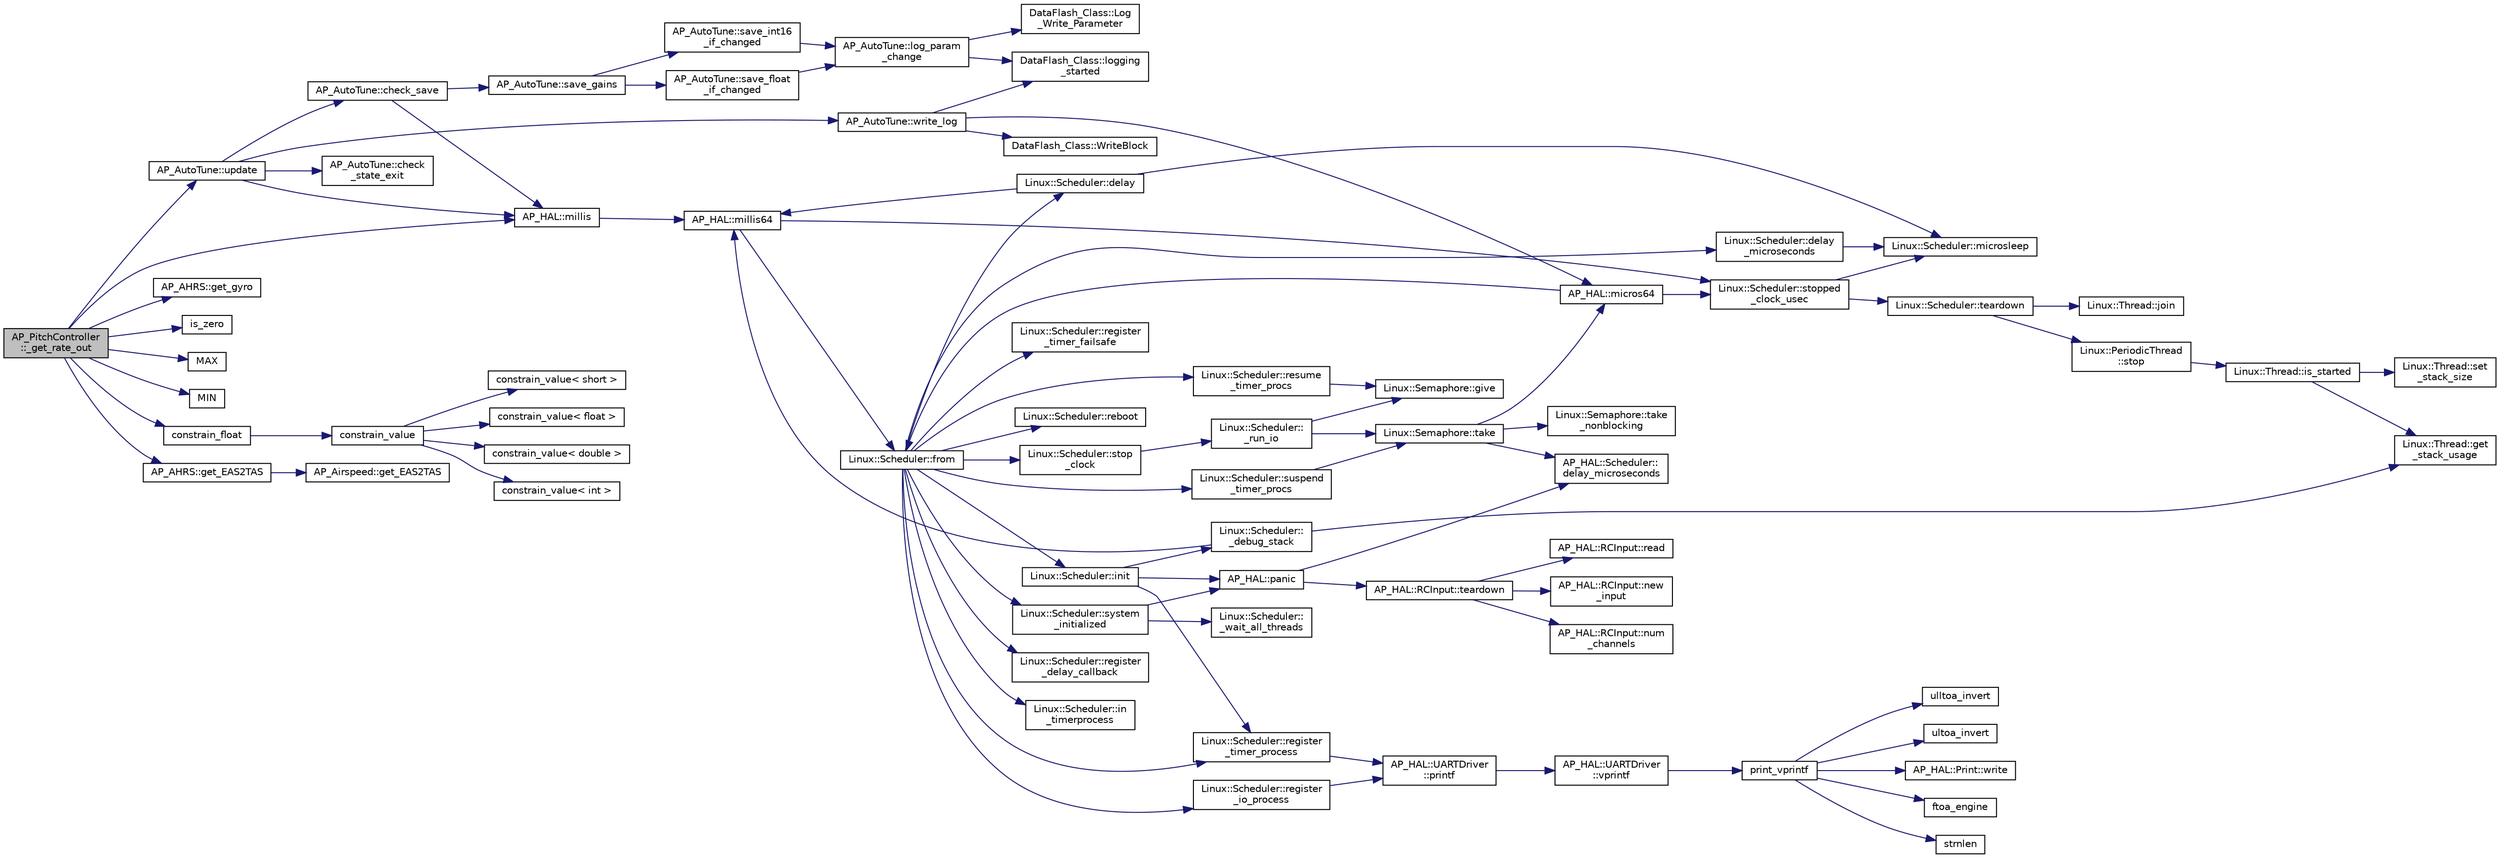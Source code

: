 digraph "AP_PitchController::_get_rate_out"
{
 // INTERACTIVE_SVG=YES
  edge [fontname="Helvetica",fontsize="10",labelfontname="Helvetica",labelfontsize="10"];
  node [fontname="Helvetica",fontsize="10",shape=record];
  rankdir="LR";
  Node1 [label="AP_PitchController\l::_get_rate_out",height=0.2,width=0.4,color="black", fillcolor="grey75", style="filled", fontcolor="black"];
  Node1 -> Node2 [color="midnightblue",fontsize="10",style="solid",fontname="Helvetica"];
  Node2 [label="AP_HAL::millis",height=0.2,width=0.4,color="black", fillcolor="white", style="filled",URL="$namespaceAP__HAL.html#a77dffbb18891996280308e21316ec186"];
  Node2 -> Node3 [color="midnightblue",fontsize="10",style="solid",fontname="Helvetica"];
  Node3 [label="AP_HAL::millis64",height=0.2,width=0.4,color="black", fillcolor="white", style="filled",URL="$namespaceAP__HAL.html#a59336c5fceaf28a76d1df1581a87a25d"];
  Node3 -> Node4 [color="midnightblue",fontsize="10",style="solid",fontname="Helvetica"];
  Node4 [label="Linux::Scheduler::from",height=0.2,width=0.4,color="black", fillcolor="white", style="filled",URL="$classLinux_1_1Scheduler.html#a53ecaae0fdc72f85bd57c4b0cff93653"];
  Node4 -> Node5 [color="midnightblue",fontsize="10",style="solid",fontname="Helvetica"];
  Node5 [label="Linux::Scheduler::init",height=0.2,width=0.4,color="black", fillcolor="white", style="filled",URL="$classLinux_1_1Scheduler.html#a3d77c332e051c28c83fb07757e7100bd"];
  Node5 -> Node6 [color="midnightblue",fontsize="10",style="solid",fontname="Helvetica"];
  Node6 [label="AP_HAL::panic",height=0.2,width=0.4,color="black", fillcolor="white", style="filled",URL="$namespaceAP__HAL.html#a71832f03d849a0c088f04fc98d3c8143"];
  Node6 -> Node7 [color="midnightblue",fontsize="10",style="solid",fontname="Helvetica"];
  Node7 [label="AP_HAL::RCInput::teardown",height=0.2,width=0.4,color="black", fillcolor="white", style="filled",URL="$classAP__HAL_1_1RCInput.html#a2bea13d38f2b9ae8bf5193a3a69f0a31"];
  Node7 -> Node8 [color="midnightblue",fontsize="10",style="solid",fontname="Helvetica"];
  Node8 [label="AP_HAL::RCInput::new\l_input",height=0.2,width=0.4,color="black", fillcolor="white", style="filled",URL="$classAP__HAL_1_1RCInput.html#aee1fade33080edef83dd7db0fad0f7da"];
  Node7 -> Node9 [color="midnightblue",fontsize="10",style="solid",fontname="Helvetica"];
  Node9 [label="AP_HAL::RCInput::num\l_channels",height=0.2,width=0.4,color="black", fillcolor="white", style="filled",URL="$classAP__HAL_1_1RCInput.html#ae55f959c6115c1f41783af3a2b6c4fcd"];
  Node7 -> Node10 [color="midnightblue",fontsize="10",style="solid",fontname="Helvetica"];
  Node10 [label="AP_HAL::RCInput::read",height=0.2,width=0.4,color="black", fillcolor="white", style="filled",URL="$classAP__HAL_1_1RCInput.html#a078fd7e6d2e6a899009ec674a8e03498"];
  Node6 -> Node11 [color="midnightblue",fontsize="10",style="solid",fontname="Helvetica"];
  Node11 [label="AP_HAL::Scheduler::\ldelay_microseconds",height=0.2,width=0.4,color="black", fillcolor="white", style="filled",URL="$classAP__HAL_1_1Scheduler.html#a78c4f1b1f192ac1c99544b6cc8f099b0"];
  Node5 -> Node12 [color="midnightblue",fontsize="10",style="solid",fontname="Helvetica"];
  Node12 [label="Linux::Scheduler::register\l_timer_process",height=0.2,width=0.4,color="black", fillcolor="white", style="filled",URL="$classLinux_1_1Scheduler.html#a02a34a123dfebaf360f7010745e1e646"];
  Node12 -> Node13 [color="midnightblue",fontsize="10",style="solid",fontname="Helvetica"];
  Node13 [label="AP_HAL::UARTDriver\l::printf",height=0.2,width=0.4,color="black", fillcolor="white", style="filled",URL="$classAP__HAL_1_1UARTDriver.html#a6ceedc792594e59fc7d80b39a435f027"];
  Node13 -> Node14 [color="midnightblue",fontsize="10",style="solid",fontname="Helvetica"];
  Node14 [label="AP_HAL::UARTDriver\l::vprintf",height=0.2,width=0.4,color="black", fillcolor="white", style="filled",URL="$classAP__HAL_1_1UARTDriver.html#aa8abfb6d6641299472c29ac1edde559f"];
  Node14 -> Node15 [color="midnightblue",fontsize="10",style="solid",fontname="Helvetica"];
  Node15 [label="print_vprintf",height=0.2,width=0.4,color="black", fillcolor="white", style="filled",URL="$print__vprintf_8cpp.html#a1534eaeab54696df96975b56d9f49212"];
  Node15 -> Node16 [color="midnightblue",fontsize="10",style="solid",fontname="Helvetica"];
  Node16 [label="AP_HAL::Print::write",height=0.2,width=0.4,color="black", fillcolor="white", style="filled",URL="$classAP__HAL_1_1Print.html#acc65391952a43334f8f5c9bef341f501"];
  Node15 -> Node17 [color="midnightblue",fontsize="10",style="solid",fontname="Helvetica"];
  Node17 [label="ftoa_engine",height=0.2,width=0.4,color="black", fillcolor="white", style="filled",URL="$ftoa__engine_8cpp.html#a1c28234da8f20b43c85890d4bb452947"];
  Node15 -> Node18 [color="midnightblue",fontsize="10",style="solid",fontname="Helvetica"];
  Node18 [label="strnlen",height=0.2,width=0.4,color="black", fillcolor="white", style="filled",URL="$replace_8cpp.html#a880bcc7b85a09e6254691bebd5344b51"];
  Node15 -> Node19 [color="midnightblue",fontsize="10",style="solid",fontname="Helvetica"];
  Node19 [label="ulltoa_invert",height=0.2,width=0.4,color="black", fillcolor="white", style="filled",URL="$utoa__invert_8cpp.html#a34926f552460b47c414ec4d83b32815c"];
  Node15 -> Node20 [color="midnightblue",fontsize="10",style="solid",fontname="Helvetica"];
  Node20 [label="ultoa_invert",height=0.2,width=0.4,color="black", fillcolor="white", style="filled",URL="$utoa__invert_8cpp.html#a5d99bba8e697c1e11da489d88fca8559"];
  Node5 -> Node21 [color="midnightblue",fontsize="10",style="solid",fontname="Helvetica"];
  Node21 [label="Linux::Scheduler::\l_debug_stack",height=0.2,width=0.4,color="black", fillcolor="white", style="filled",URL="$classLinux_1_1Scheduler.html#a163eb7b285c95b1b1d036fc61d723910"];
  Node21 -> Node3 [color="midnightblue",fontsize="10",style="solid",fontname="Helvetica"];
  Node21 -> Node22 [color="midnightblue",fontsize="10",style="solid",fontname="Helvetica"];
  Node22 [label="Linux::Thread::get\l_stack_usage",height=0.2,width=0.4,color="black", fillcolor="white", style="filled",URL="$classLinux_1_1Thread.html#a6884970a0811ae21953c57fb98aa6e96"];
  Node4 -> Node23 [color="midnightblue",fontsize="10",style="solid",fontname="Helvetica"];
  Node23 [label="Linux::Scheduler::delay",height=0.2,width=0.4,color="black", fillcolor="white", style="filled",URL="$classLinux_1_1Scheduler.html#a14f3239ecbb9889823b20dc9de655c2f"];
  Node23 -> Node3 [color="midnightblue",fontsize="10",style="solid",fontname="Helvetica"];
  Node23 -> Node24 [color="midnightblue",fontsize="10",style="solid",fontname="Helvetica"];
  Node24 [label="Linux::Scheduler::microsleep",height=0.2,width=0.4,color="black", fillcolor="white", style="filled",URL="$classLinux_1_1Scheduler.html#a647872aff158b510c56862f51f951538"];
  Node4 -> Node25 [color="midnightblue",fontsize="10",style="solid",fontname="Helvetica"];
  Node25 [label="Linux::Scheduler::delay\l_microseconds",height=0.2,width=0.4,color="black", fillcolor="white", style="filled",URL="$classLinux_1_1Scheduler.html#a4cffd5bcba0175bf49c7aa75ff3bf09a"];
  Node25 -> Node24 [color="midnightblue",fontsize="10",style="solid",fontname="Helvetica"];
  Node4 -> Node26 [color="midnightblue",fontsize="10",style="solid",fontname="Helvetica"];
  Node26 [label="Linux::Scheduler::register\l_delay_callback",height=0.2,width=0.4,color="black", fillcolor="white", style="filled",URL="$classLinux_1_1Scheduler.html#a5cb50b637d5fd3e5f9220bc23db0fb3f"];
  Node4 -> Node12 [color="midnightblue",fontsize="10",style="solid",fontname="Helvetica"];
  Node4 -> Node27 [color="midnightblue",fontsize="10",style="solid",fontname="Helvetica"];
  Node27 [label="Linux::Scheduler::register\l_io_process",height=0.2,width=0.4,color="black", fillcolor="white", style="filled",URL="$classLinux_1_1Scheduler.html#aa2be97cb8686d72cc322fb38f69a940c"];
  Node27 -> Node13 [color="midnightblue",fontsize="10",style="solid",fontname="Helvetica"];
  Node4 -> Node28 [color="midnightblue",fontsize="10",style="solid",fontname="Helvetica"];
  Node28 [label="Linux::Scheduler::suspend\l_timer_procs",height=0.2,width=0.4,color="black", fillcolor="white", style="filled",URL="$classLinux_1_1Scheduler.html#abba967d02c28cb0b16a7cebbff9bc6d6"];
  Node28 -> Node29 [color="midnightblue",fontsize="10",style="solid",fontname="Helvetica"];
  Node29 [label="Linux::Semaphore::take",height=0.2,width=0.4,color="black", fillcolor="white", style="filled",URL="$classLinux_1_1Semaphore.html#afc4c8706abb7e68aa4001ea372dc614e"];
  Node29 -> Node30 [color="midnightblue",fontsize="10",style="solid",fontname="Helvetica"];
  Node30 [label="Linux::Semaphore::take\l_nonblocking",height=0.2,width=0.4,color="black", fillcolor="white", style="filled",URL="$classLinux_1_1Semaphore.html#a561b4f40f3a76335f1a686c2aed526f9"];
  Node29 -> Node31 [color="midnightblue",fontsize="10",style="solid",fontname="Helvetica"];
  Node31 [label="AP_HAL::micros64",height=0.2,width=0.4,color="black", fillcolor="white", style="filled",URL="$namespaceAP__HAL.html#a7aa0ce7625c9680e30ff4a99940907a5"];
  Node31 -> Node4 [color="midnightblue",fontsize="10",style="solid",fontname="Helvetica"];
  Node31 -> Node32 [color="midnightblue",fontsize="10",style="solid",fontname="Helvetica"];
  Node32 [label="Linux::Scheduler::stopped\l_clock_usec",height=0.2,width=0.4,color="black", fillcolor="white", style="filled",URL="$classLinux_1_1Scheduler.html#a682b4c34f330f66db5ab4aa5d96e13f9"];
  Node32 -> Node24 [color="midnightblue",fontsize="10",style="solid",fontname="Helvetica"];
  Node32 -> Node33 [color="midnightblue",fontsize="10",style="solid",fontname="Helvetica"];
  Node33 [label="Linux::Scheduler::teardown",height=0.2,width=0.4,color="black", fillcolor="white", style="filled",URL="$classLinux_1_1Scheduler.html#ab373a83d818679432520ea881044b2a7"];
  Node33 -> Node34 [color="midnightblue",fontsize="10",style="solid",fontname="Helvetica"];
  Node34 [label="Linux::PeriodicThread\l::stop",height=0.2,width=0.4,color="black", fillcolor="white", style="filled",URL="$classLinux_1_1PeriodicThread.html#a136aaf6e713f63b246fc4a2905e6e9a1"];
  Node34 -> Node35 [color="midnightblue",fontsize="10",style="solid",fontname="Helvetica"];
  Node35 [label="Linux::Thread::is_started",height=0.2,width=0.4,color="black", fillcolor="white", style="filled",URL="$classLinux_1_1Thread.html#a240d7b48a9a8eb43638f67295a1819e5"];
  Node35 -> Node22 [color="midnightblue",fontsize="10",style="solid",fontname="Helvetica"];
  Node35 -> Node36 [color="midnightblue",fontsize="10",style="solid",fontname="Helvetica"];
  Node36 [label="Linux::Thread::set\l_stack_size",height=0.2,width=0.4,color="black", fillcolor="white", style="filled",URL="$classLinux_1_1Thread.html#a8d3282b714faaf68eae534e9276419f0"];
  Node33 -> Node37 [color="midnightblue",fontsize="10",style="solid",fontname="Helvetica"];
  Node37 [label="Linux::Thread::join",height=0.2,width=0.4,color="black", fillcolor="white", style="filled",URL="$classLinux_1_1Thread.html#a32b7d184279634922e2f3b23b584fbcd"];
  Node29 -> Node11 [color="midnightblue",fontsize="10",style="solid",fontname="Helvetica"];
  Node4 -> Node38 [color="midnightblue",fontsize="10",style="solid",fontname="Helvetica"];
  Node38 [label="Linux::Scheduler::resume\l_timer_procs",height=0.2,width=0.4,color="black", fillcolor="white", style="filled",URL="$classLinux_1_1Scheduler.html#aee4e701b92cb4721c4de1bfcdcded70c"];
  Node38 -> Node39 [color="midnightblue",fontsize="10",style="solid",fontname="Helvetica"];
  Node39 [label="Linux::Semaphore::give",height=0.2,width=0.4,color="black", fillcolor="white", style="filled",URL="$classLinux_1_1Semaphore.html#a216f91636f64b57b59d43ef64af91624"];
  Node4 -> Node40 [color="midnightblue",fontsize="10",style="solid",fontname="Helvetica"];
  Node40 [label="Linux::Scheduler::in\l_timerprocess",height=0.2,width=0.4,color="black", fillcolor="white", style="filled",URL="$classLinux_1_1Scheduler.html#af23753e7c6bfa97553db215a64235455"];
  Node4 -> Node41 [color="midnightblue",fontsize="10",style="solid",fontname="Helvetica"];
  Node41 [label="Linux::Scheduler::register\l_timer_failsafe",height=0.2,width=0.4,color="black", fillcolor="white", style="filled",URL="$classLinux_1_1Scheduler.html#ac193459e3575c7a0588fdc72250c2044"];
  Node4 -> Node42 [color="midnightblue",fontsize="10",style="solid",fontname="Helvetica"];
  Node42 [label="Linux::Scheduler::system\l_initialized",height=0.2,width=0.4,color="black", fillcolor="white", style="filled",URL="$classLinux_1_1Scheduler.html#ad6070a7ee637adf5101b1e6b6efbf8f6"];
  Node42 -> Node6 [color="midnightblue",fontsize="10",style="solid",fontname="Helvetica"];
  Node42 -> Node43 [color="midnightblue",fontsize="10",style="solid",fontname="Helvetica"];
  Node43 [label="Linux::Scheduler::\l_wait_all_threads",height=0.2,width=0.4,color="black", fillcolor="white", style="filled",URL="$classLinux_1_1Scheduler.html#ac52c8da3f1f4fd79c50bd64379daf399"];
  Node4 -> Node44 [color="midnightblue",fontsize="10",style="solid",fontname="Helvetica"];
  Node44 [label="Linux::Scheduler::reboot",height=0.2,width=0.4,color="black", fillcolor="white", style="filled",URL="$classLinux_1_1Scheduler.html#ae72cfa66c849ffd882ef518c35c71e69"];
  Node4 -> Node45 [color="midnightblue",fontsize="10",style="solid",fontname="Helvetica"];
  Node45 [label="Linux::Scheduler::stop\l_clock",height=0.2,width=0.4,color="black", fillcolor="white", style="filled",URL="$classLinux_1_1Scheduler.html#a392aebafcdfe9a812e4db4b7a9dcce9c"];
  Node45 -> Node46 [color="midnightblue",fontsize="10",style="solid",fontname="Helvetica"];
  Node46 [label="Linux::Scheduler::\l_run_io",height=0.2,width=0.4,color="black", fillcolor="white", style="filled",URL="$classLinux_1_1Scheduler.html#a70b024d7d0886bf47b46cc3ee310d638"];
  Node46 -> Node29 [color="midnightblue",fontsize="10",style="solid",fontname="Helvetica"];
  Node46 -> Node39 [color="midnightblue",fontsize="10",style="solid",fontname="Helvetica"];
  Node3 -> Node32 [color="midnightblue",fontsize="10",style="solid",fontname="Helvetica"];
  Node1 -> Node47 [color="midnightblue",fontsize="10",style="solid",fontname="Helvetica"];
  Node47 [label="AP_AHRS::get_gyro",height=0.2,width=0.4,color="black", fillcolor="white", style="filled",URL="$classAP__AHRS.html#a73669ea2a3cea5b5348915f7a333f840"];
  Node1 -> Node48 [color="midnightblue",fontsize="10",style="solid",fontname="Helvetica"];
  Node48 [label="is_zero",height=0.2,width=0.4,color="black", fillcolor="white", style="filled",URL="$AP__Math_8h.html#a2a12cce483e9b870da70d30406d82c60"];
  Node1 -> Node49 [color="midnightblue",fontsize="10",style="solid",fontname="Helvetica"];
  Node49 [label="MAX",height=0.2,width=0.4,color="black", fillcolor="white", style="filled",URL="$AP__Math_8h.html#a5c0b5c82749ac54970b2699d3c10ee9b"];
  Node1 -> Node50 [color="midnightblue",fontsize="10",style="solid",fontname="Helvetica"];
  Node50 [label="MIN",height=0.2,width=0.4,color="black", fillcolor="white", style="filled",URL="$AP__Math_8h.html#a6b187a3fa1e9f663e89175e7e8e213d6"];
  Node1 -> Node51 [color="midnightblue",fontsize="10",style="solid",fontname="Helvetica"];
  Node51 [label="constrain_float",height=0.2,width=0.4,color="black", fillcolor="white", style="filled",URL="$AP__Math_8h.html#ad525609d9dba6ffa556a0fbf08a3f9b4"];
  Node51 -> Node52 [color="midnightblue",fontsize="10",style="solid",fontname="Helvetica"];
  Node52 [label="constrain_value",height=0.2,width=0.4,color="black", fillcolor="white", style="filled",URL="$AP__Math_8h.html#a20e8f8671c282c69c1954652b6d61585"];
  Node52 -> Node53 [color="midnightblue",fontsize="10",style="solid",fontname="Helvetica"];
  Node53 [label="constrain_value\< int \>",height=0.2,width=0.4,color="black", fillcolor="white", style="filled",URL="$AP__Math_8cpp.html#a37e8e901754cb9c8e53a8e3030c82c50"];
  Node52 -> Node54 [color="midnightblue",fontsize="10",style="solid",fontname="Helvetica"];
  Node54 [label="constrain_value\< short \>",height=0.2,width=0.4,color="black", fillcolor="white", style="filled",URL="$AP__Math_8cpp.html#afdbe107ec1987d318a6347816fbf2b89"];
  Node52 -> Node55 [color="midnightblue",fontsize="10",style="solid",fontname="Helvetica"];
  Node55 [label="constrain_value\< float \>",height=0.2,width=0.4,color="black", fillcolor="white", style="filled",URL="$AP__Math_8cpp.html#ae6c621670c214da687de21d4e3a92587"];
  Node52 -> Node56 [color="midnightblue",fontsize="10",style="solid",fontname="Helvetica"];
  Node56 [label="constrain_value\< double \>",height=0.2,width=0.4,color="black", fillcolor="white", style="filled",URL="$AP__Math_8cpp.html#afe3990b00e9abc43fa97dfaf8e32f5c4"];
  Node1 -> Node57 [color="midnightblue",fontsize="10",style="solid",fontname="Helvetica"];
  Node57 [label="AP_AHRS::get_EAS2TAS",height=0.2,width=0.4,color="black", fillcolor="white", style="filled",URL="$classAP__AHRS.html#a2648b5fc68b22e83205161cf1274939c"];
  Node57 -> Node58 [color="midnightblue",fontsize="10",style="solid",fontname="Helvetica"];
  Node58 [label="AP_Airspeed::get_EAS2TAS",height=0.2,width=0.4,color="black", fillcolor="white", style="filled",URL="$classAP__Airspeed.html#a9bb14f83815ed35b067dd2f4a7c1851f"];
  Node1 -> Node59 [color="midnightblue",fontsize="10",style="solid",fontname="Helvetica"];
  Node59 [label="AP_AutoTune::update",height=0.2,width=0.4,color="black", fillcolor="white", style="filled",URL="$classAP__AutoTune.html#af5c523db0ac4313e8098fec4b8f5f2f1"];
  Node59 -> Node60 [color="midnightblue",fontsize="10",style="solid",fontname="Helvetica"];
  Node60 [label="AP_AutoTune::check_save",height=0.2,width=0.4,color="black", fillcolor="white", style="filled",URL="$classAP__AutoTune.html#ac05a94ad7cd4c42e14182d9ba5f861db"];
  Node60 -> Node2 [color="midnightblue",fontsize="10",style="solid",fontname="Helvetica"];
  Node60 -> Node61 [color="midnightblue",fontsize="10",style="solid",fontname="Helvetica"];
  Node61 [label="AP_AutoTune::save_gains",height=0.2,width=0.4,color="black", fillcolor="white", style="filled",URL="$classAP__AutoTune.html#a258aa8bcc03defe55967c97931af95d5"];
  Node61 -> Node62 [color="midnightblue",fontsize="10",style="solid",fontname="Helvetica"];
  Node62 [label="AP_AutoTune::save_float\l_if_changed",height=0.2,width=0.4,color="black", fillcolor="white", style="filled",URL="$classAP__AutoTune.html#a75141b4db72681ba3a6a79af466e1138"];
  Node62 -> Node63 [color="midnightblue",fontsize="10",style="solid",fontname="Helvetica"];
  Node63 [label="AP_AutoTune::log_param\l_change",height=0.2,width=0.4,color="black", fillcolor="white", style="filled",URL="$classAP__AutoTune.html#aad5abae2e9c7465c2478200ef99a7788"];
  Node63 -> Node64 [color="midnightblue",fontsize="10",style="solid",fontname="Helvetica"];
  Node64 [label="DataFlash_Class::logging\l_started",height=0.2,width=0.4,color="black", fillcolor="white", style="filled",URL="$classDataFlash__Class.html#aa1dfc59b10a4b5ef3bc22ed5d5648665"];
  Node63 -> Node65 [color="midnightblue",fontsize="10",style="solid",fontname="Helvetica"];
  Node65 [label="DataFlash_Class::Log\l_Write_Parameter",height=0.2,width=0.4,color="black", fillcolor="white", style="filled",URL="$classDataFlash__Class.html#a488ee9ba241f827fcb979dbccfdab76d"];
  Node61 -> Node66 [color="midnightblue",fontsize="10",style="solid",fontname="Helvetica"];
  Node66 [label="AP_AutoTune::save_int16\l_if_changed",height=0.2,width=0.4,color="black", fillcolor="white", style="filled",URL="$classAP__AutoTune.html#a42e4a85b366f38eaea1d10846ed25f4b"];
  Node66 -> Node63 [color="midnightblue",fontsize="10",style="solid",fontname="Helvetica"];
  Node59 -> Node2 [color="midnightblue",fontsize="10",style="solid",fontname="Helvetica"];
  Node59 -> Node67 [color="midnightblue",fontsize="10",style="solid",fontname="Helvetica"];
  Node67 [label="AP_AutoTune::check\l_state_exit",height=0.2,width=0.4,color="black", fillcolor="white", style="filled",URL="$classAP__AutoTune.html#a3e516a14471f759d1506f5d758043a14"];
  Node59 -> Node68 [color="midnightblue",fontsize="10",style="solid",fontname="Helvetica"];
  Node68 [label="AP_AutoTune::write_log",height=0.2,width=0.4,color="black", fillcolor="white", style="filled",URL="$classAP__AutoTune.html#ae8f71aea3fb903d762decab2c9636098"];
  Node68 -> Node64 [color="midnightblue",fontsize="10",style="solid",fontname="Helvetica"];
  Node68 -> Node31 [color="midnightblue",fontsize="10",style="solid",fontname="Helvetica"];
  Node68 -> Node69 [color="midnightblue",fontsize="10",style="solid",fontname="Helvetica"];
  Node69 [label="DataFlash_Class::WriteBlock",height=0.2,width=0.4,color="black", fillcolor="white", style="filled",URL="$classDataFlash__Class.html#aed2efc0f40e155bce78f0a9719279bd0"];
}
